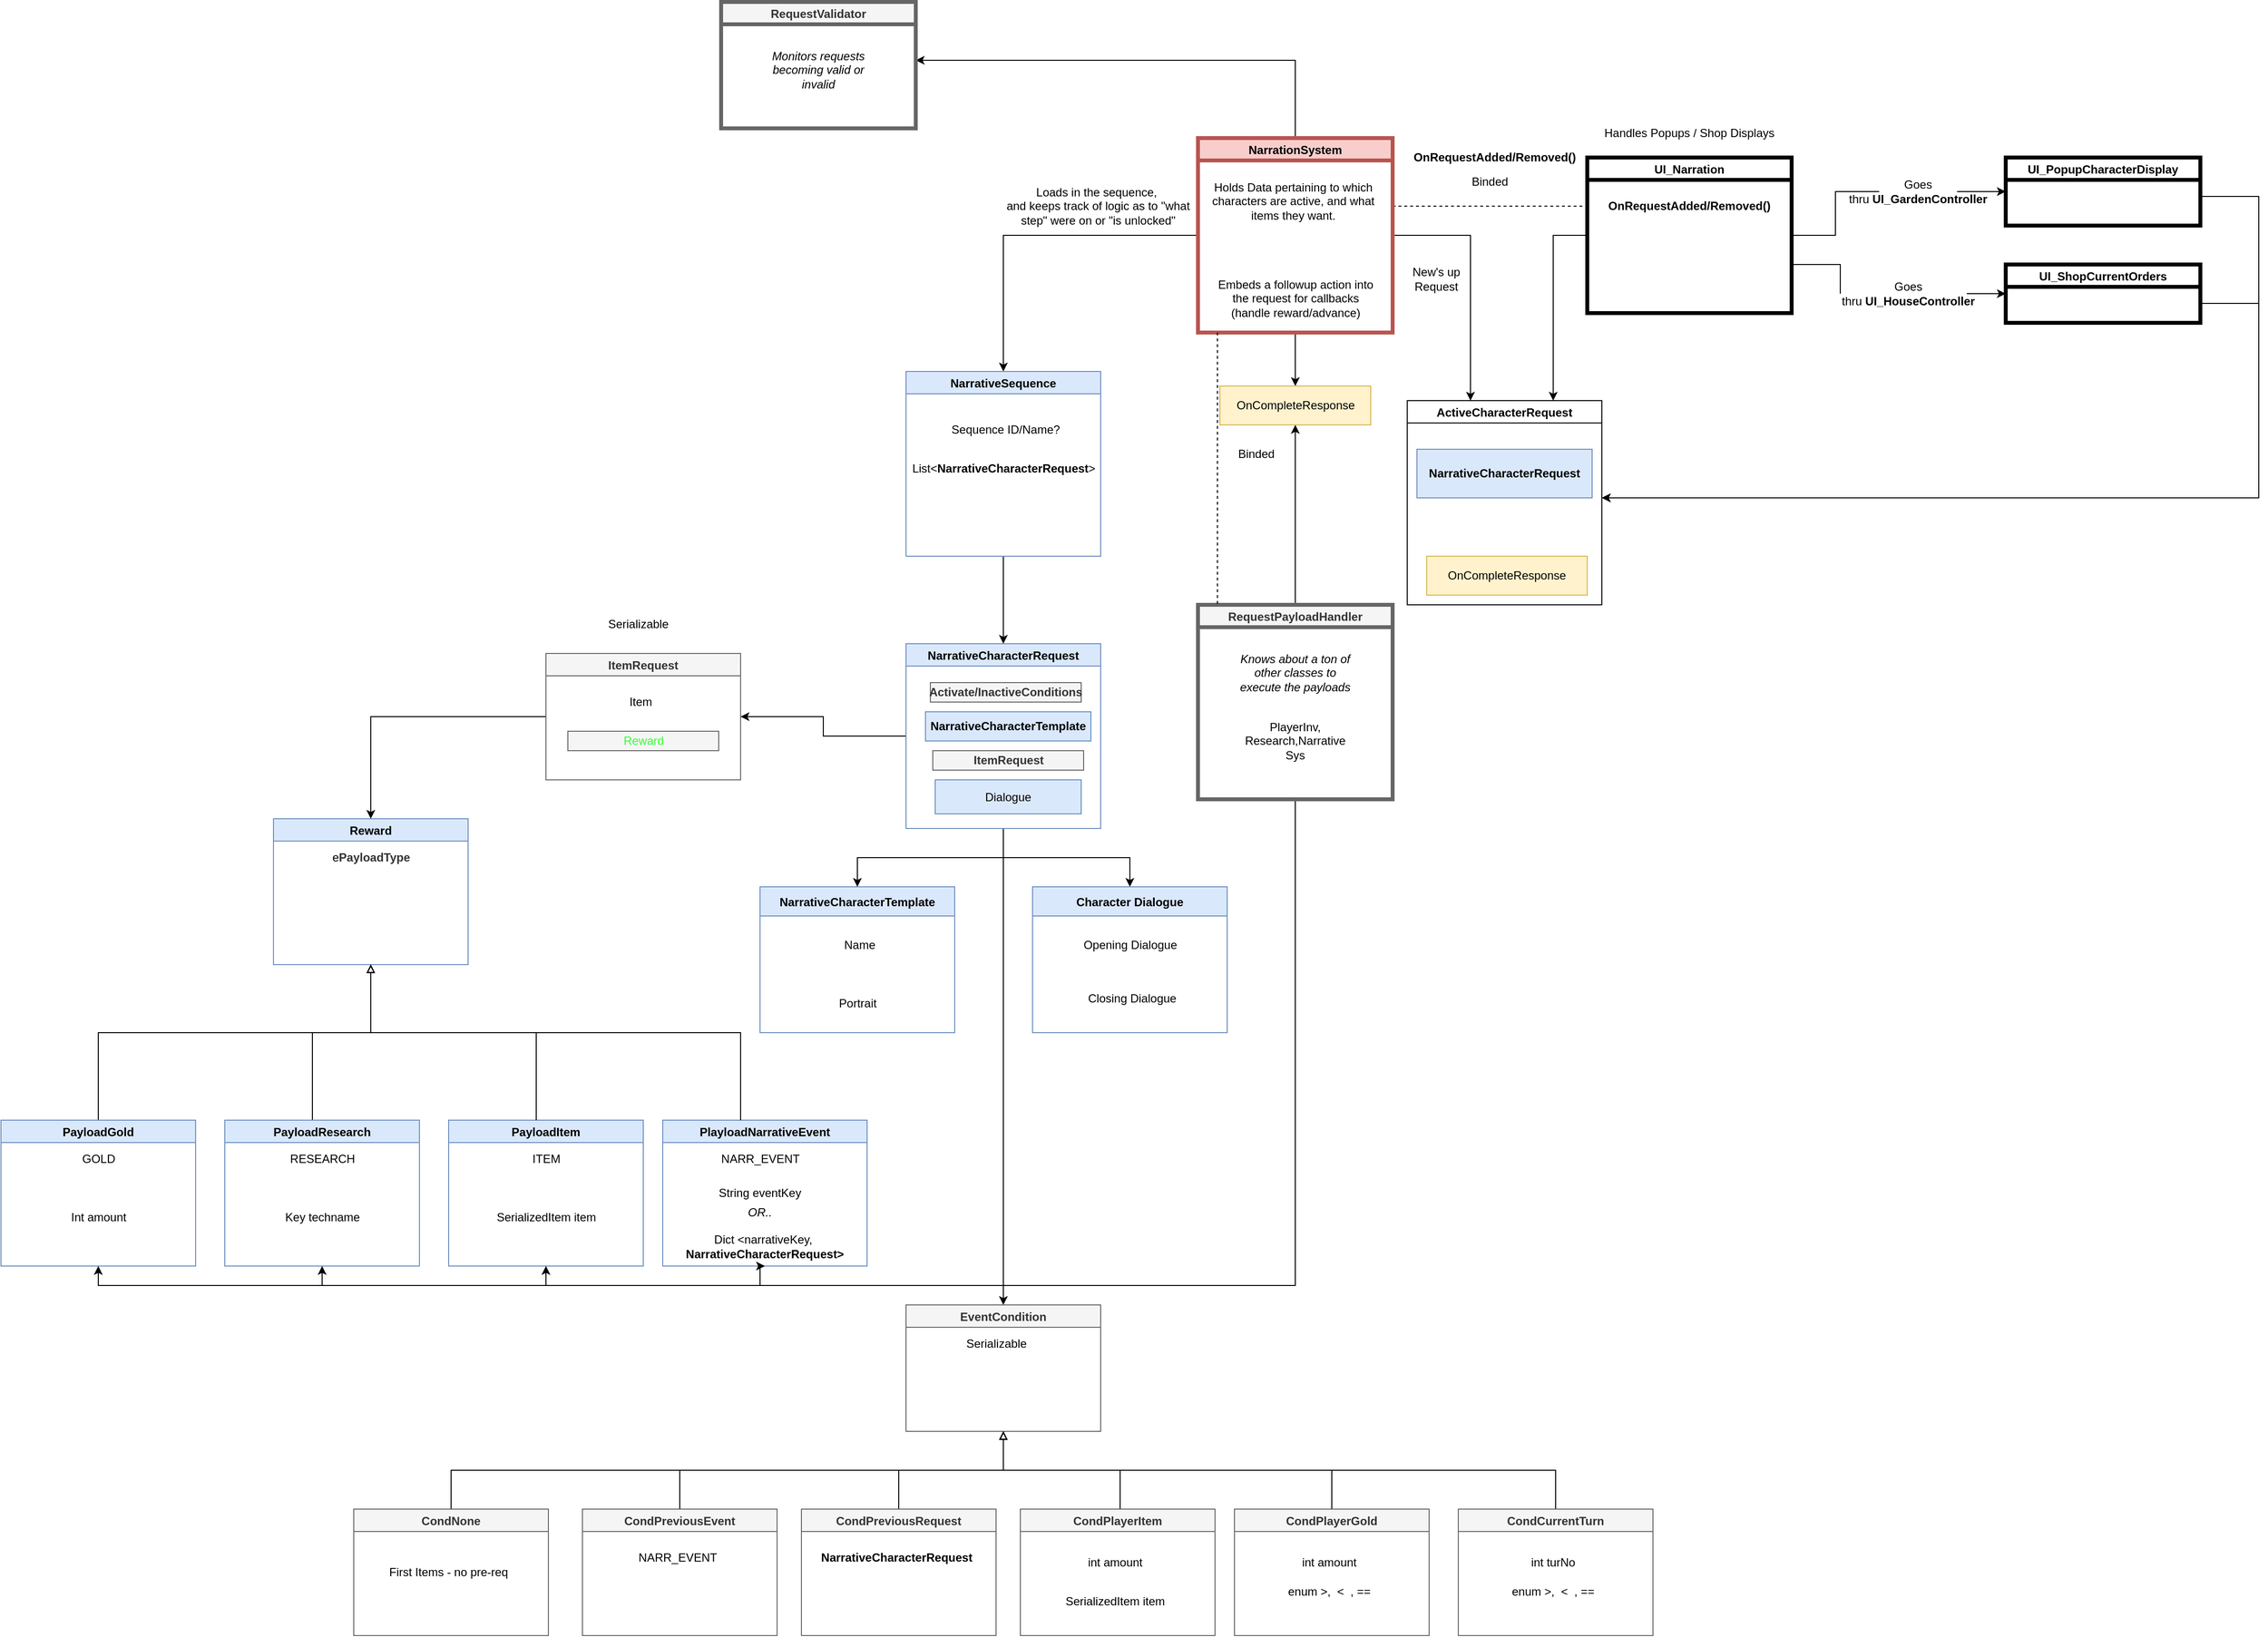 <mxfile version="14.6.13" type="device"><diagram id="V3VmgA9RnsC5-NHIvEvT" name="Page-1"><mxGraphModel dx="3256" dy="2179" grid="1" gridSize="10" guides="1" tooltips="1" connect="1" arrows="1" fold="1" page="1" pageScale="1" pageWidth="850" pageHeight="1100" math="0" shadow="0"><root><mxCell id="0"/><mxCell id="1" parent="0"/><mxCell id="f2TXKBLQN9sNx0RENhV4-12" style="edgeStyle=orthogonalEdgeStyle;rounded=0;orthogonalLoop=1;jettySize=auto;html=1;endArrow=none;endFill=0;dashed=1;" parent="1" source="f2TXKBLQN9sNx0RENhV4-1" target="f2TXKBLQN9sNx0RENhV4-3" edge="1"><mxGeometry relative="1" as="geometry"><Array as="points"><mxPoint x="300" y="200"/><mxPoint x="300" y="200"/></Array></mxGeometry></mxCell><mxCell id="f2TXKBLQN9sNx0RENhV4-17" style="edgeStyle=orthogonalEdgeStyle;rounded=0;orthogonalLoop=1;jettySize=auto;html=1;startArrow=none;startFill=0;endArrow=classic;endFill=1;" parent="1" source="f2TXKBLQN9sNx0RENhV4-1" target="f2TXKBLQN9sNx0RENhV4-15" edge="1"><mxGeometry relative="1" as="geometry"><Array as="points"><mxPoint x="280" y="230"/></Array></mxGeometry></mxCell><mxCell id="f2TXKBLQN9sNx0RENhV4-40" style="edgeStyle=orthogonalEdgeStyle;rounded=0;orthogonalLoop=1;jettySize=auto;html=1;entryX=0.5;entryY=0;entryDx=0;entryDy=0;startArrow=none;startFill=0;endArrow=classic;endFill=1;" parent="1" source="f2TXKBLQN9sNx0RENhV4-1" target="f2TXKBLQN9sNx0RENhV4-27" edge="1"><mxGeometry relative="1" as="geometry"/></mxCell><mxCell id="x27u8MplBknmtSFpZHOE-27" style="edgeStyle=orthogonalEdgeStyle;rounded=0;orthogonalLoop=1;jettySize=auto;html=1;endArrow=classic;endFill=1;" edge="1" parent="1" source="f2TXKBLQN9sNx0RENhV4-1" target="f2TXKBLQN9sNx0RENhV4-32"><mxGeometry relative="1" as="geometry"/></mxCell><mxCell id="x27u8MplBknmtSFpZHOE-72" style="edgeStyle=orthogonalEdgeStyle;rounded=0;orthogonalLoop=1;jettySize=auto;html=1;endArrow=classic;endFill=1;" edge="1" parent="1" source="f2TXKBLQN9sNx0RENhV4-1"><mxGeometry relative="1" as="geometry"><mxPoint x="-290" y="50" as="targetPoint"/><Array as="points"><mxPoint x="100" y="50"/></Array></mxGeometry></mxCell><mxCell id="f2TXKBLQN9sNx0RENhV4-1" value="NarrationSystem" style="swimlane;strokeWidth=4;fillColor=#f8cecc;strokeColor=#b85450;" parent="1" vertex="1"><mxGeometry y="130" width="200" height="200" as="geometry"/></mxCell><mxCell id="f2TXKBLQN9sNx0RENhV4-56" value="Embeds a followup action into the request for callbacks (handle reward/advance)" style="text;html=1;strokeColor=none;fillColor=none;align=center;verticalAlign=middle;whiteSpace=wrap;rounded=0;" parent="f2TXKBLQN9sNx0RENhV4-1" vertex="1"><mxGeometry x="12.5" y="150" width="175" height="30" as="geometry"/></mxCell><mxCell id="f2TXKBLQN9sNx0RENhV4-14" value="Holds Data pertaining to which characters are active, and what items they want." style="text;html=1;strokeColor=none;fillColor=none;align=center;verticalAlign=middle;whiteSpace=wrap;rounded=0;" parent="f2TXKBLQN9sNx0RENhV4-1" vertex="1"><mxGeometry x="12.5" y="20" width="170" height="90" as="geometry"/></mxCell><mxCell id="f2TXKBLQN9sNx0RENhV4-2" value="Handles Popups / Shop Displays" style="text;html=1;strokeColor=none;fillColor=none;align=center;verticalAlign=middle;whiteSpace=wrap;rounded=0;" parent="1" vertex="1"><mxGeometry x="415" y="110" width="180" height="30" as="geometry"/></mxCell><mxCell id="f2TXKBLQN9sNx0RENhV4-6" style="edgeStyle=orthogonalEdgeStyle;rounded=0;orthogonalLoop=1;jettySize=auto;html=1;startArrow=none;entryX=0;entryY=0.5;entryDx=0;entryDy=0;" parent="1" source="f2TXKBLQN9sNx0RENhV4-63" target="f2TXKBLQN9sNx0RENhV4-5" edge="1"><mxGeometry relative="1" as="geometry"/></mxCell><mxCell id="f2TXKBLQN9sNx0RENhV4-19" style="edgeStyle=orthogonalEdgeStyle;rounded=0;orthogonalLoop=1;jettySize=auto;html=1;entryX=0.75;entryY=0;entryDx=0;entryDy=0;startArrow=none;startFill=0;endArrow=classic;endFill=1;" parent="1" source="f2TXKBLQN9sNx0RENhV4-3" target="f2TXKBLQN9sNx0RENhV4-15" edge="1"><mxGeometry relative="1" as="geometry"><Array as="points"><mxPoint x="365" y="230"/></Array></mxGeometry></mxCell><mxCell id="f2TXKBLQN9sNx0RENhV4-3" value="UI_Narration" style="swimlane;strokeWidth=4;" parent="1" vertex="1"><mxGeometry x="400" y="150" width="210" height="160" as="geometry"/></mxCell><mxCell id="f2TXKBLQN9sNx0RENhV4-61" value="&lt;b&gt;OnRequestAdded/Removed()&lt;/b&gt;" style="text;html=1;strokeColor=none;fillColor=none;align=center;verticalAlign=middle;whiteSpace=wrap;rounded=0;" parent="f2TXKBLQN9sNx0RENhV4-3" vertex="1"><mxGeometry x="30" y="30" width="150" height="40" as="geometry"/></mxCell><mxCell id="f2TXKBLQN9sNx0RENhV4-21" style="edgeStyle=orthogonalEdgeStyle;rounded=0;orthogonalLoop=1;jettySize=auto;html=1;startArrow=none;startFill=0;endArrow=classic;endFill=1;" parent="1" source="f2TXKBLQN9sNx0RENhV4-5" target="f2TXKBLQN9sNx0RENhV4-15" edge="1"><mxGeometry relative="1" as="geometry"><mxPoint x="410" y="430" as="targetPoint"/><Array as="points"><mxPoint x="1090" y="190"/><mxPoint x="1090" y="500"/></Array></mxGeometry></mxCell><mxCell id="f2TXKBLQN9sNx0RENhV4-5" value="UI_PopupCharacterDisplay" style="swimlane;strokeWidth=4;" parent="1" vertex="1"><mxGeometry x="830" y="150" width="200" height="70" as="geometry"/></mxCell><mxCell id="f2TXKBLQN9sNx0RENhV4-20" style="edgeStyle=orthogonalEdgeStyle;rounded=0;orthogonalLoop=1;jettySize=auto;html=1;startArrow=none;startFill=0;endArrow=classic;endFill=1;" parent="1" source="f2TXKBLQN9sNx0RENhV4-8" target="f2TXKBLQN9sNx0RENhV4-15" edge="1"><mxGeometry relative="1" as="geometry"><Array as="points"><mxPoint x="1090" y="300"/><mxPoint x="1090" y="500"/></Array></mxGeometry></mxCell><mxCell id="f2TXKBLQN9sNx0RENhV4-8" value="UI_ShopCurrentOrders" style="swimlane;strokeWidth=4;" parent="1" vertex="1"><mxGeometry x="830" y="260" width="200" height="60" as="geometry"/></mxCell><mxCell id="f2TXKBLQN9sNx0RENhV4-13" value="Binded" style="text;html=1;strokeColor=none;fillColor=none;align=center;verticalAlign=middle;whiteSpace=wrap;rounded=0;" parent="1" vertex="1"><mxGeometry x="220" y="160" width="160" height="30" as="geometry"/></mxCell><mxCell id="f2TXKBLQN9sNx0RENhV4-15" value="ActiveCharacterRequest" style="swimlane;" parent="1" vertex="1"><mxGeometry x="215" y="400" width="200" height="210" as="geometry"/></mxCell><mxCell id="f2TXKBLQN9sNx0RENhV4-26" value="OnCompleteResponse" style="text;html=1;strokeColor=#d6b656;fillColor=#fff2cc;align=center;verticalAlign=middle;whiteSpace=wrap;rounded=0;" parent="f2TXKBLQN9sNx0RENhV4-15" vertex="1"><mxGeometry x="20" y="160" width="165" height="40" as="geometry"/></mxCell><mxCell id="f2TXKBLQN9sNx0RENhV4-58" value="&lt;span style=&quot;font-weight: 700&quot;&gt;NarrativeCharacterRequest&lt;/span&gt;" style="text;html=1;strokeColor=#6c8ebf;fillColor=#dae8fc;align=center;verticalAlign=middle;whiteSpace=wrap;rounded=0;" parent="f2TXKBLQN9sNx0RENhV4-15" vertex="1"><mxGeometry x="10" y="50" width="180" height="50" as="geometry"/></mxCell><mxCell id="f2TXKBLQN9sNx0RENhV4-45" style="edgeStyle=orthogonalEdgeStyle;rounded=0;orthogonalLoop=1;jettySize=auto;html=1;entryX=0.5;entryY=0;entryDx=0;entryDy=0;startArrow=none;startFill=0;endArrow=classic;endFill=1;" parent="1" source="f2TXKBLQN9sNx0RENhV4-27" target="f2TXKBLQN9sNx0RENhV4-41" edge="1"><mxGeometry relative="1" as="geometry"/></mxCell><mxCell id="f2TXKBLQN9sNx0RENhV4-27" value="NarrativeSequence" style="swimlane;fillColor=#dae8fc;strokeColor=#6c8ebf;" parent="1" vertex="1"><mxGeometry x="-300" y="370" width="200" height="190" as="geometry"/></mxCell><mxCell id="f2TXKBLQN9sNx0RENhV4-28" value="Sequence ID/Name?" style="text;html=1;strokeColor=none;fillColor=none;align=center;verticalAlign=middle;whiteSpace=wrap;rounded=0;" parent="f2TXKBLQN9sNx0RENhV4-27" vertex="1"><mxGeometry x="25" y="40" width="155" height="40" as="geometry"/></mxCell><mxCell id="f2TXKBLQN9sNx0RENhV4-30" value="List&amp;lt;&lt;span style=&quot;font-weight: 700&quot;&gt;NarrativeCharacterRequest&lt;/span&gt;&amp;gt;" style="text;html=1;strokeColor=none;fillColor=none;align=center;verticalAlign=middle;whiteSpace=wrap;rounded=0;" parent="f2TXKBLQN9sNx0RENhV4-27" vertex="1"><mxGeometry x="22.5" y="80" width="155" height="40" as="geometry"/></mxCell><mxCell id="f2TXKBLQN9sNx0RENhV4-33" value="NarrativeCharacterTemplate" style="swimlane;fillColor=#dae8fc;strokeColor=#6c8ebf;startSize=30;" parent="1" vertex="1"><mxGeometry x="-450" y="900" width="200" height="150" as="geometry"/></mxCell><mxCell id="f2TXKBLQN9sNx0RENhV4-34" value="Name" style="text;html=1;strokeColor=none;fillColor=none;align=center;verticalAlign=middle;whiteSpace=wrap;rounded=0;" parent="f2TXKBLQN9sNx0RENhV4-33" vertex="1"><mxGeometry x="25" y="40" width="155" height="40" as="geometry"/></mxCell><mxCell id="f2TXKBLQN9sNx0RENhV4-37" value="Portrait" style="text;html=1;strokeColor=none;fillColor=none;align=center;verticalAlign=middle;whiteSpace=wrap;rounded=0;" parent="f2TXKBLQN9sNx0RENhV4-33" vertex="1"><mxGeometry x="22.5" y="100" width="155" height="40" as="geometry"/></mxCell><mxCell id="f2TXKBLQN9sNx0RENhV4-74" style="edgeStyle=orthogonalEdgeStyle;rounded=0;orthogonalLoop=1;jettySize=auto;html=1;entryX=0.5;entryY=0;entryDx=0;entryDy=0;fontColor=#33FF33;startArrow=none;startFill=0;endArrow=classic;endFill=1;" parent="1" source="f2TXKBLQN9sNx0RENhV4-41" target="f2TXKBLQN9sNx0RENhV4-33" edge="1"><mxGeometry relative="1" as="geometry"/></mxCell><mxCell id="f2TXKBLQN9sNx0RENhV4-75" style="edgeStyle=orthogonalEdgeStyle;rounded=0;orthogonalLoop=1;jettySize=auto;html=1;fontColor=#33FF33;startArrow=none;startFill=0;endArrow=classic;endFill=1;" parent="1" source="f2TXKBLQN9sNx0RENhV4-41" target="f2TXKBLQN9sNx0RENhV4-48" edge="1"><mxGeometry relative="1" as="geometry"/></mxCell><mxCell id="f2TXKBLQN9sNx0RENhV4-80" style="edgeStyle=orthogonalEdgeStyle;rounded=0;orthogonalLoop=1;jettySize=auto;html=1;fontColor=#33FF33;startArrow=none;startFill=0;endArrow=classic;endFill=1;" parent="1" source="f2TXKBLQN9sNx0RENhV4-41" target="f2TXKBLQN9sNx0RENhV4-76" edge="1"><mxGeometry relative="1" as="geometry"/></mxCell><mxCell id="x27u8MplBknmtSFpZHOE-64" style="edgeStyle=orthogonalEdgeStyle;rounded=0;orthogonalLoop=1;jettySize=auto;html=1;entryX=0.5;entryY=0;entryDx=0;entryDy=0;endArrow=classic;endFill=1;" edge="1" parent="1" source="f2TXKBLQN9sNx0RENhV4-41" target="x27u8MplBknmtSFpZHOE-39"><mxGeometry relative="1" as="geometry"/></mxCell><mxCell id="f2TXKBLQN9sNx0RENhV4-41" value="NarrativeCharacterRequest" style="swimlane;fillColor=#dae8fc;strokeColor=#6c8ebf;" parent="1" vertex="1"><mxGeometry x="-300" y="650" width="200" height="190" as="geometry"/></mxCell><mxCell id="f2TXKBLQN9sNx0RENhV4-42" value="&lt;span style=&quot;font-weight: 700&quot;&gt;NarrativeCharacterTemplate&lt;/span&gt;" style="text;html=1;strokeColor=#6c8ebf;fillColor=#dae8fc;align=center;verticalAlign=middle;whiteSpace=wrap;rounded=0;" parent="f2TXKBLQN9sNx0RENhV4-41" vertex="1"><mxGeometry x="20" y="70" width="170" height="30" as="geometry"/></mxCell><mxCell id="f2TXKBLQN9sNx0RENhV4-44" value="&lt;span style=&quot;color: rgb(51 , 51 , 51) ; font-weight: 700&quot;&gt;ItemRequest&lt;/span&gt;" style="text;html=1;strokeColor=#666666;fillColor=#f5f5f5;align=center;verticalAlign=middle;whiteSpace=wrap;rounded=0;fontColor=#33FF33;" parent="f2TXKBLQN9sNx0RENhV4-41" vertex="1"><mxGeometry x="27.5" y="110" width="155" height="20" as="geometry"/></mxCell><mxCell id="f2TXKBLQN9sNx0RENhV4-47" value="Dialogue" style="text;html=1;strokeColor=#6c8ebf;fillColor=#dae8fc;align=center;verticalAlign=middle;whiteSpace=wrap;rounded=0;" parent="f2TXKBLQN9sNx0RENhV4-41" vertex="1"><mxGeometry x="30" y="140" width="150" height="35" as="geometry"/></mxCell><mxCell id="x27u8MplBknmtSFpZHOE-38" value="&lt;font color=&quot;#333333&quot;&gt;&lt;b&gt;Activate/InactiveConditions&lt;/b&gt;&lt;/font&gt;" style="text;html=1;strokeColor=#666666;fillColor=#f5f5f5;align=center;verticalAlign=middle;whiteSpace=wrap;rounded=0;fontColor=#33FF33;" vertex="1" parent="f2TXKBLQN9sNx0RENhV4-41"><mxGeometry x="25" y="40" width="155" height="20" as="geometry"/></mxCell><mxCell id="f2TXKBLQN9sNx0RENhV4-48" value="Character Dialogue" style="swimlane;fillColor=#dae8fc;strokeColor=#6c8ebf;startSize=30;" parent="1" vertex="1"><mxGeometry x="-170" y="900" width="200" height="150" as="geometry"/></mxCell><mxCell id="f2TXKBLQN9sNx0RENhV4-50" value="Opening Dialogue" style="text;html=1;strokeColor=none;fillColor=none;align=center;verticalAlign=middle;whiteSpace=wrap;rounded=0;" parent="f2TXKBLQN9sNx0RENhV4-48" vertex="1"><mxGeometry x="22.5" y="40" width="155" height="40" as="geometry"/></mxCell><mxCell id="f2TXKBLQN9sNx0RENhV4-53" value="Closing Dialogue" style="text;html=1;strokeColor=none;fillColor=none;align=center;verticalAlign=middle;whiteSpace=wrap;rounded=0;" parent="f2TXKBLQN9sNx0RENhV4-48" vertex="1"><mxGeometry x="25" y="95" width="155" height="40" as="geometry"/></mxCell><mxCell id="f2TXKBLQN9sNx0RENhV4-55" value="Loads in the sequence,&amp;nbsp;&lt;br&gt;and keeps track of logic as to &quot;what step&quot; were on or &quot;is unlocked&quot;" style="text;html=1;strokeColor=none;fillColor=none;align=center;verticalAlign=middle;whiteSpace=wrap;rounded=0;" parent="1" vertex="1"><mxGeometry x="-205" y="170" width="205" height="60" as="geometry"/></mxCell><mxCell id="f2TXKBLQN9sNx0RENhV4-32" value="OnCompleteResponse" style="text;html=1;strokeColor=#d6b656;fillColor=#fff2cc;align=center;verticalAlign=middle;whiteSpace=wrap;rounded=0;" parent="1" vertex="1"><mxGeometry x="22.5" y="385" width="155" height="40" as="geometry"/></mxCell><mxCell id="f2TXKBLQN9sNx0RENhV4-60" value="&lt;b&gt;OnRequestAdded/Removed()&lt;/b&gt;" style="text;html=1;strokeColor=none;fillColor=none;align=center;verticalAlign=middle;whiteSpace=wrap;rounded=0;" parent="1" vertex="1"><mxGeometry x="230" y="130" width="150" height="40" as="geometry"/></mxCell><mxCell id="f2TXKBLQN9sNx0RENhV4-63" value="Goes thru&amp;nbsp;&lt;span style=&quot;font-weight: 700&quot;&gt;UI_GardenController&lt;/span&gt;" style="text;html=1;strokeColor=none;fillColor=none;align=center;verticalAlign=middle;whiteSpace=wrap;rounded=0;" parent="1" vertex="1"><mxGeometry x="700" y="170" width="80" height="30" as="geometry"/></mxCell><mxCell id="f2TXKBLQN9sNx0RENhV4-64" value="" style="edgeStyle=orthogonalEdgeStyle;rounded=0;orthogonalLoop=1;jettySize=auto;html=1;endArrow=none;" parent="1" source="f2TXKBLQN9sNx0RENhV4-3" target="f2TXKBLQN9sNx0RENhV4-63" edge="1"><mxGeometry relative="1" as="geometry"><mxPoint x="610" y="230" as="sourcePoint"/><mxPoint x="820" y="230" as="targetPoint"/></mxGeometry></mxCell><mxCell id="f2TXKBLQN9sNx0RENhV4-68" value="" style="edgeStyle=orthogonalEdgeStyle;rounded=0;orthogonalLoop=1;jettySize=auto;html=1;startArrow=none;startFill=0;endArrow=classic;endFill=1;exitX=1;exitY=0.5;exitDx=0;exitDy=0;entryX=0;entryY=0.5;entryDx=0;entryDy=0;" parent="1" source="f2TXKBLQN9sNx0RENhV4-67" target="f2TXKBLQN9sNx0RENhV4-8" edge="1"><mxGeometry relative="1" as="geometry"><mxPoint x="710" y="525" as="sourcePoint"/><mxPoint x="820" y="540" as="targetPoint"/><Array as="points"><mxPoint x="790" y="290"/><mxPoint x="790" y="290"/></Array></mxGeometry></mxCell><mxCell id="f2TXKBLQN9sNx0RENhV4-67" value="Goes thru&amp;nbsp;&lt;span style=&quot;font-weight: 700&quot;&gt;UI_HouseController&lt;/span&gt;" style="text;html=1;strokeColor=none;fillColor=none;align=center;verticalAlign=middle;whiteSpace=wrap;rounded=0;" parent="1" vertex="1"><mxGeometry x="660" y="275" width="140" height="30" as="geometry"/></mxCell><mxCell id="f2TXKBLQN9sNx0RENhV4-69" value="" style="edgeStyle=orthogonalEdgeStyle;rounded=0;orthogonalLoop=1;jettySize=auto;html=1;startArrow=none;startFill=0;endArrow=none;endFill=1;entryX=0;entryY=0.5;entryDx=0;entryDy=0;" parent="1" source="f2TXKBLQN9sNx0RENhV4-3" target="f2TXKBLQN9sNx0RENhV4-67" edge="1"><mxGeometry relative="1" as="geometry"><mxPoint x="505" y="310" as="sourcePoint"/><mxPoint x="860" y="535" as="targetPoint"/><Array as="points"><mxPoint x="630" y="260"/><mxPoint x="630" y="260"/></Array></mxGeometry></mxCell><mxCell id="f2TXKBLQN9sNx0RENhV4-87" style="edgeStyle=orthogonalEdgeStyle;rounded=0;orthogonalLoop=1;jettySize=auto;html=1;fontColor=default;startArrow=none;startFill=0;endArrow=classic;endFill=1;" parent="1" source="f2TXKBLQN9sNx0RENhV4-76" target="f2TXKBLQN9sNx0RENhV4-81" edge="1"><mxGeometry relative="1" as="geometry"/></mxCell><mxCell id="f2TXKBLQN9sNx0RENhV4-76" value="ItemRequest" style="swimlane;strokeColor=#666666;strokeWidth=1;fillColor=#f5f5f5;fontColor=#333333;" parent="1" vertex="1"><mxGeometry x="-670" y="660" width="200" height="130" as="geometry"/></mxCell><mxCell id="f2TXKBLQN9sNx0RENhV4-78" value="Item" style="text;html=1;strokeColor=none;fillColor=none;align=center;verticalAlign=middle;whiteSpace=wrap;rounded=0;fontColor=default;" parent="f2TXKBLQN9sNx0RENhV4-76" vertex="1"><mxGeometry x="20" y="40" width="155" height="20" as="geometry"/></mxCell><mxCell id="f2TXKBLQN9sNx0RENhV4-79" value="Reward" style="text;html=1;strokeColor=#666666;fillColor=#f5f5f5;align=center;verticalAlign=middle;whiteSpace=wrap;rounded=0;fontColor=#33FF33;" parent="f2TXKBLQN9sNx0RENhV4-76" vertex="1"><mxGeometry x="22.5" y="80" width="155" height="20" as="geometry"/></mxCell><mxCell id="f2TXKBLQN9sNx0RENhV4-81" value="Reward" style="swimlane;strokeColor=#6c8ebf;strokeWidth=1;fillColor=#dae8fc;" parent="1" vertex="1"><mxGeometry x="-950" y="830" width="200" height="150" as="geometry"/></mxCell><mxCell id="f2TXKBLQN9sNx0RENhV4-82" value="e&lt;span style=&quot;color: rgb(51 , 51 , 51) ; font-weight: 700&quot;&gt;PayloadType&lt;/span&gt;" style="text;html=1;strokeColor=none;fillColor=none;align=center;verticalAlign=middle;whiteSpace=wrap;rounded=0;fontColor=default;" parent="f2TXKBLQN9sNx0RENhV4-81" vertex="1"><mxGeometry x="22.5" y="30" width="155" height="20" as="geometry"/></mxCell><mxCell id="f2TXKBLQN9sNx0RENhV4-89" value="New's up Request" style="text;html=1;strokeColor=none;fillColor=none;align=center;verticalAlign=middle;whiteSpace=wrap;rounded=0;fontColor=default;" parent="1" vertex="1"><mxGeometry x="215" y="260" width="60" height="30" as="geometry"/></mxCell><mxCell id="f2TXKBLQN9sNx0RENhV4-90" value="Serializable" style="text;html=1;strokeColor=none;fillColor=none;align=center;verticalAlign=middle;whiteSpace=wrap;rounded=0;fontColor=default;" parent="1" vertex="1"><mxGeometry x="-660" y="610" width="170" height="40" as="geometry"/></mxCell><mxCell id="x27u8MplBknmtSFpZHOE-10" style="edgeStyle=orthogonalEdgeStyle;rounded=0;orthogonalLoop=1;jettySize=auto;html=1;endArrow=block;endFill=0;" edge="1" parent="1" source="x27u8MplBknmtSFpZHOE-3"><mxGeometry relative="1" as="geometry"><mxPoint x="-850" y="980" as="targetPoint"/><Array as="points"><mxPoint x="-1130" y="1050"/><mxPoint x="-850" y="1050"/></Array></mxGeometry></mxCell><mxCell id="x27u8MplBknmtSFpZHOE-3" value="PayloadGold" style="swimlane;strokeColor=#6c8ebf;strokeWidth=1;fillColor=#dae8fc;" vertex="1" parent="1"><mxGeometry x="-1230" y="1140" width="200" height="150" as="geometry"/></mxCell><mxCell id="x27u8MplBknmtSFpZHOE-4" value="GOLD" style="text;html=1;strokeColor=none;fillColor=none;align=center;verticalAlign=middle;whiteSpace=wrap;rounded=0;fontColor=default;" vertex="1" parent="x27u8MplBknmtSFpZHOE-3"><mxGeometry x="22.5" y="30" width="155" height="20" as="geometry"/></mxCell><mxCell id="x27u8MplBknmtSFpZHOE-13" value="Int amount" style="text;html=1;strokeColor=none;fillColor=none;align=center;verticalAlign=middle;whiteSpace=wrap;rounded=0;fontColor=default;" vertex="1" parent="x27u8MplBknmtSFpZHOE-3"><mxGeometry x="22.5" y="90" width="155" height="20" as="geometry"/></mxCell><mxCell id="x27u8MplBknmtSFpZHOE-15" style="edgeStyle=orthogonalEdgeStyle;rounded=0;orthogonalLoop=1;jettySize=auto;html=1;endArrow=block;endFill=0;" edge="1" parent="1" source="x27u8MplBknmtSFpZHOE-11"><mxGeometry relative="1" as="geometry"><mxPoint x="-850" y="980" as="targetPoint"/><Array as="points"><mxPoint x="-910" y="1050"/><mxPoint x="-850" y="1050"/></Array></mxGeometry></mxCell><mxCell id="x27u8MplBknmtSFpZHOE-11" value="PayloadResearch" style="swimlane;strokeColor=#6c8ebf;strokeWidth=1;fillColor=#dae8fc;" vertex="1" parent="1"><mxGeometry x="-1000" y="1140" width="200" height="150" as="geometry"/></mxCell><mxCell id="x27u8MplBknmtSFpZHOE-12" value="RESEARCH" style="text;html=1;strokeColor=none;fillColor=none;align=center;verticalAlign=middle;whiteSpace=wrap;rounded=0;fontColor=default;" vertex="1" parent="x27u8MplBknmtSFpZHOE-11"><mxGeometry x="22.5" y="30" width="155" height="20" as="geometry"/></mxCell><mxCell id="x27u8MplBknmtSFpZHOE-14" value="Key techname" style="text;html=1;strokeColor=none;fillColor=none;align=center;verticalAlign=middle;whiteSpace=wrap;rounded=0;fontColor=default;" vertex="1" parent="x27u8MplBknmtSFpZHOE-11"><mxGeometry x="22.5" y="90" width="155" height="20" as="geometry"/></mxCell><mxCell id="x27u8MplBknmtSFpZHOE-16" value="PayloadItem" style="swimlane;strokeColor=#6c8ebf;strokeWidth=1;fillColor=#dae8fc;" vertex="1" parent="1"><mxGeometry x="-770" y="1140" width="200" height="150" as="geometry"/></mxCell><mxCell id="x27u8MplBknmtSFpZHOE-17" value="ITEM" style="text;html=1;strokeColor=none;fillColor=none;align=center;verticalAlign=middle;whiteSpace=wrap;rounded=0;fontColor=default;" vertex="1" parent="x27u8MplBknmtSFpZHOE-16"><mxGeometry x="22.5" y="30" width="155" height="20" as="geometry"/></mxCell><mxCell id="x27u8MplBknmtSFpZHOE-18" value="SerializedItem item" style="text;html=1;strokeColor=none;fillColor=none;align=center;verticalAlign=middle;whiteSpace=wrap;rounded=0;fontColor=default;" vertex="1" parent="x27u8MplBknmtSFpZHOE-16"><mxGeometry x="22.5" y="90" width="155" height="20" as="geometry"/></mxCell><mxCell id="x27u8MplBknmtSFpZHOE-20" value="PlayloadNarrativeEvent" style="swimlane;strokeColor=#6c8ebf;strokeWidth=1;fillColor=#dae8fc;" vertex="1" parent="1"><mxGeometry x="-550" y="1140" width="210" height="150" as="geometry"/></mxCell><mxCell id="x27u8MplBknmtSFpZHOE-21" value="NARR_EVENT" style="text;html=1;strokeColor=none;fillColor=none;align=center;verticalAlign=middle;whiteSpace=wrap;rounded=0;fontColor=default;" vertex="1" parent="x27u8MplBknmtSFpZHOE-20"><mxGeometry x="22.5" y="30" width="155" height="20" as="geometry"/></mxCell><mxCell id="x27u8MplBknmtSFpZHOE-22" value="Dict &amp;lt;narrativeKey,&amp;nbsp;&lt;br&gt;&lt;span style=&quot;font-weight: 700&quot;&gt;NarrativeCharacterRequest&amp;gt;&lt;/span&gt;" style="text;html=1;strokeColor=none;fillColor=none;align=center;verticalAlign=middle;whiteSpace=wrap;rounded=0;fontColor=default;" vertex="1" parent="x27u8MplBknmtSFpZHOE-20"><mxGeometry x="20" y="110" width="170" height="40" as="geometry"/></mxCell><mxCell id="x27u8MplBknmtSFpZHOE-65" value="String eventKey" style="text;html=1;strokeColor=none;fillColor=none;align=center;verticalAlign=middle;whiteSpace=wrap;rounded=0;" vertex="1" parent="x27u8MplBknmtSFpZHOE-20"><mxGeometry x="40" y="65" width="120" height="20" as="geometry"/></mxCell><mxCell id="x27u8MplBknmtSFpZHOE-66" value="&lt;i&gt;OR..&lt;/i&gt;" style="text;html=1;strokeColor=none;fillColor=none;align=center;verticalAlign=middle;whiteSpace=wrap;rounded=0;" vertex="1" parent="x27u8MplBknmtSFpZHOE-20"><mxGeometry x="40" y="85" width="120" height="20" as="geometry"/></mxCell><mxCell id="x27u8MplBknmtSFpZHOE-24" style="edgeStyle=orthogonalEdgeStyle;rounded=0;orthogonalLoop=1;jettySize=auto;html=1;endArrow=block;endFill=0;" edge="1" parent="1"><mxGeometry relative="1" as="geometry"><mxPoint x="-470" y="1140" as="sourcePoint"/><mxPoint x="-850" y="980" as="targetPoint"/><Array as="points"><mxPoint x="-470" y="1050"/><mxPoint x="-850" y="1050"/></Array></mxGeometry></mxCell><mxCell id="x27u8MplBknmtSFpZHOE-25" style="edgeStyle=orthogonalEdgeStyle;rounded=0;orthogonalLoop=1;jettySize=auto;html=1;endArrow=block;endFill=0;" edge="1" parent="1"><mxGeometry relative="1" as="geometry"><mxPoint x="-680" y="1140" as="sourcePoint"/><mxPoint x="-850" y="980" as="targetPoint"/><Array as="points"><mxPoint x="-680" y="1050"/><mxPoint x="-850" y="1050"/></Array></mxGeometry></mxCell><mxCell id="x27u8MplBknmtSFpZHOE-29" style="edgeStyle=orthogonalEdgeStyle;rounded=0;orthogonalLoop=1;jettySize=auto;html=1;entryX=0.5;entryY=1;entryDx=0;entryDy=0;endArrow=classic;endFill=1;" edge="1" parent="1" source="x27u8MplBknmtSFpZHOE-26" target="x27u8MplBknmtSFpZHOE-22"><mxGeometry relative="1" as="geometry"><Array as="points"><mxPoint x="100" y="1310"/><mxPoint x="-450" y="1310"/></Array></mxGeometry></mxCell><mxCell id="x27u8MplBknmtSFpZHOE-30" style="edgeStyle=orthogonalEdgeStyle;rounded=0;orthogonalLoop=1;jettySize=auto;html=1;entryX=0.5;entryY=1;entryDx=0;entryDy=0;endArrow=classic;endFill=1;" edge="1" parent="1" source="x27u8MplBknmtSFpZHOE-26" target="x27u8MplBknmtSFpZHOE-16"><mxGeometry relative="1" as="geometry"><Array as="points"><mxPoint x="100" y="1310"/><mxPoint x="-670" y="1310"/></Array></mxGeometry></mxCell><mxCell id="x27u8MplBknmtSFpZHOE-31" style="edgeStyle=orthogonalEdgeStyle;rounded=0;orthogonalLoop=1;jettySize=auto;html=1;entryX=0.5;entryY=1;entryDx=0;entryDy=0;endArrow=classic;endFill=1;" edge="1" parent="1" source="x27u8MplBknmtSFpZHOE-26" target="x27u8MplBknmtSFpZHOE-11"><mxGeometry relative="1" as="geometry"><Array as="points"><mxPoint x="100" y="1310"/><mxPoint x="-900" y="1310"/></Array></mxGeometry></mxCell><mxCell id="x27u8MplBknmtSFpZHOE-32" style="edgeStyle=orthogonalEdgeStyle;rounded=0;orthogonalLoop=1;jettySize=auto;html=1;entryX=0.5;entryY=1;entryDx=0;entryDy=0;endArrow=classic;endFill=1;" edge="1" parent="1" source="x27u8MplBknmtSFpZHOE-26" target="x27u8MplBknmtSFpZHOE-3"><mxGeometry relative="1" as="geometry"><Array as="points"><mxPoint x="100" y="1310"/><mxPoint x="-1130" y="1310"/></Array></mxGeometry></mxCell><mxCell id="x27u8MplBknmtSFpZHOE-33" style="edgeStyle=orthogonalEdgeStyle;rounded=0;orthogonalLoop=1;jettySize=auto;html=1;endArrow=classic;endFill=1;" edge="1" parent="1" source="x27u8MplBknmtSFpZHOE-26" target="f2TXKBLQN9sNx0RENhV4-32"><mxGeometry relative="1" as="geometry"/></mxCell><mxCell id="x27u8MplBknmtSFpZHOE-26" value="RequestPayloadHandler" style="swimlane;strokeWidth=4;fillColor=#f5f5f5;strokeColor=#666666;fontColor=#333333;" vertex="1" parent="1"><mxGeometry y="610" width="200" height="200" as="geometry"/></mxCell><mxCell id="x27u8MplBknmtSFpZHOE-36" value="&lt;i&gt;Knows about a ton of other classes to execute the payloads&lt;/i&gt;" style="text;html=1;strokeColor=none;fillColor=none;align=center;verticalAlign=middle;whiteSpace=wrap;rounded=0;fontColor=default;" vertex="1" parent="x27u8MplBknmtSFpZHOE-26"><mxGeometry x="40" y="40" width="120" height="60" as="geometry"/></mxCell><mxCell id="x27u8MplBknmtSFpZHOE-37" value="PlayerInv, Research,Narrative Sys" style="text;html=1;strokeColor=none;fillColor=none;align=center;verticalAlign=middle;whiteSpace=wrap;rounded=0;fontColor=default;" vertex="1" parent="x27u8MplBknmtSFpZHOE-26"><mxGeometry x="40" y="110" width="120" height="60" as="geometry"/></mxCell><mxCell id="x27u8MplBknmtSFpZHOE-34" style="edgeStyle=orthogonalEdgeStyle;rounded=0;orthogonalLoop=1;jettySize=auto;html=1;endArrow=none;endFill=0;dashed=1;" edge="1" parent="1"><mxGeometry relative="1" as="geometry"><Array as="points"><mxPoint x="20" y="610"/></Array><mxPoint x="20" y="330" as="sourcePoint"/><mxPoint x="20" y="610" as="targetPoint"/></mxGeometry></mxCell><mxCell id="x27u8MplBknmtSFpZHOE-35" value="Binded" style="text;html=1;strokeColor=none;fillColor=none;align=center;verticalAlign=middle;whiteSpace=wrap;rounded=0;" vertex="1" parent="1"><mxGeometry x="-20" y="440" width="160" height="30" as="geometry"/></mxCell><mxCell id="x27u8MplBknmtSFpZHOE-39" value="EventCondition" style="swimlane;strokeColor=#666666;strokeWidth=1;fillColor=#f5f5f5;fontColor=#333333;" vertex="1" parent="1"><mxGeometry x="-300" y="1330" width="200" height="130" as="geometry"/></mxCell><mxCell id="x27u8MplBknmtSFpZHOE-67" value="Serializable" style="text;html=1;strokeColor=none;fillColor=none;align=center;verticalAlign=middle;whiteSpace=wrap;rounded=0;fontColor=default;" vertex="1" parent="x27u8MplBknmtSFpZHOE-39"><mxGeometry x="7.5" y="20" width="170" height="40" as="geometry"/></mxCell><mxCell id="x27u8MplBknmtSFpZHOE-58" style="edgeStyle=orthogonalEdgeStyle;rounded=0;orthogonalLoop=1;jettySize=auto;html=1;entryX=0.5;entryY=1;entryDx=0;entryDy=0;endArrow=block;endFill=0;" edge="1" parent="1" source="x27u8MplBknmtSFpZHOE-42" target="x27u8MplBknmtSFpZHOE-39"><mxGeometry relative="1" as="geometry"><Array as="points"><mxPoint x="-767" y="1500"/><mxPoint x="-200" y="1500"/></Array></mxGeometry></mxCell><mxCell id="x27u8MplBknmtSFpZHOE-42" value="CondNone" style="swimlane;strokeColor=#666666;strokeWidth=1;fillColor=#f5f5f5;fontColor=#333333;" vertex="1" parent="1"><mxGeometry x="-867.5" y="1540" width="200" height="130" as="geometry"/></mxCell><mxCell id="x27u8MplBknmtSFpZHOE-44" value="First Items - no pre-req" style="text;html=1;strokeColor=none;fillColor=none;align=center;verticalAlign=middle;whiteSpace=wrap;rounded=0;" vertex="1" parent="x27u8MplBknmtSFpZHOE-42"><mxGeometry x="22.5" y="40" width="150" height="50" as="geometry"/></mxCell><mxCell id="x27u8MplBknmtSFpZHOE-59" style="edgeStyle=orthogonalEdgeStyle;rounded=0;orthogonalLoop=1;jettySize=auto;html=1;entryX=0.5;entryY=1;entryDx=0;entryDy=0;endArrow=block;endFill=0;" edge="1" parent="1" source="x27u8MplBknmtSFpZHOE-43" target="x27u8MplBknmtSFpZHOE-39"><mxGeometry relative="1" as="geometry"><Array as="points"><mxPoint x="-532" y="1500"/><mxPoint x="-200" y="1500"/></Array></mxGeometry></mxCell><mxCell id="x27u8MplBknmtSFpZHOE-43" value="CondPreviousEvent" style="swimlane;strokeColor=#666666;strokeWidth=1;fillColor=#f5f5f5;fontColor=#333333;" vertex="1" parent="1"><mxGeometry x="-632.5" y="1540" width="200" height="130" as="geometry"/></mxCell><mxCell id="x27u8MplBknmtSFpZHOE-46" value="NARR_EVENT" style="text;html=1;strokeColor=none;fillColor=none;align=center;verticalAlign=middle;whiteSpace=wrap;rounded=0;fontColor=default;" vertex="1" parent="x27u8MplBknmtSFpZHOE-43"><mxGeometry x="20" y="40" width="155" height="20" as="geometry"/></mxCell><mxCell id="x27u8MplBknmtSFpZHOE-60" style="edgeStyle=orthogonalEdgeStyle;rounded=0;orthogonalLoop=1;jettySize=auto;html=1;entryX=0.5;entryY=1;entryDx=0;entryDy=0;endArrow=block;endFill=0;" edge="1" parent="1" source="x27u8MplBknmtSFpZHOE-47" target="x27u8MplBknmtSFpZHOE-39"><mxGeometry relative="1" as="geometry"/></mxCell><mxCell id="x27u8MplBknmtSFpZHOE-47" value="CondPreviousRequest" style="swimlane;strokeColor=#666666;strokeWidth=1;fillColor=#f5f5f5;fontColor=#333333;" vertex="1" parent="1"><mxGeometry x="-407.5" y="1540" width="200" height="130" as="geometry"/></mxCell><mxCell id="x27u8MplBknmtSFpZHOE-48" value="&lt;span style=&quot;font-weight: 700&quot;&gt;NarrativeCharacterRequest&lt;/span&gt;" style="text;html=1;strokeColor=none;fillColor=none;align=center;verticalAlign=middle;whiteSpace=wrap;rounded=0;fontColor=default;" vertex="1" parent="x27u8MplBknmtSFpZHOE-47"><mxGeometry x="20" y="40" width="155" height="20" as="geometry"/></mxCell><mxCell id="x27u8MplBknmtSFpZHOE-61" style="edgeStyle=orthogonalEdgeStyle;rounded=0;orthogonalLoop=1;jettySize=auto;html=1;endArrow=block;endFill=0;" edge="1" parent="1" source="x27u8MplBknmtSFpZHOE-49"><mxGeometry relative="1" as="geometry"><mxPoint x="-200" y="1460" as="targetPoint"/><Array as="points"><mxPoint x="-80" y="1500"/><mxPoint x="-200" y="1500"/></Array></mxGeometry></mxCell><mxCell id="x27u8MplBknmtSFpZHOE-49" value="CondPlayerItem" style="swimlane;strokeColor=#666666;strokeWidth=1;fillColor=#f5f5f5;fontColor=#333333;" vertex="1" parent="1"><mxGeometry x="-182.5" y="1540" width="200" height="130" as="geometry"/></mxCell><mxCell id="x27u8MplBknmtSFpZHOE-50" value="int amount" style="text;html=1;strokeColor=none;fillColor=none;align=center;verticalAlign=middle;whiteSpace=wrap;rounded=0;" vertex="1" parent="x27u8MplBknmtSFpZHOE-49"><mxGeometry x="22.5" y="40" width="150" height="30" as="geometry"/></mxCell><mxCell id="x27u8MplBknmtSFpZHOE-51" value="SerializedItem item" style="text;html=1;strokeColor=none;fillColor=none;align=center;verticalAlign=middle;whiteSpace=wrap;rounded=0;" vertex="1" parent="x27u8MplBknmtSFpZHOE-49"><mxGeometry x="22.5" y="80" width="150" height="30" as="geometry"/></mxCell><mxCell id="x27u8MplBknmtSFpZHOE-62" style="edgeStyle=orthogonalEdgeStyle;rounded=0;orthogonalLoop=1;jettySize=auto;html=1;endArrow=block;endFill=0;" edge="1" parent="1" source="x27u8MplBknmtSFpZHOE-52"><mxGeometry relative="1" as="geometry"><mxPoint x="-200" y="1460" as="targetPoint"/><Array as="points"><mxPoint x="138" y="1500"/><mxPoint x="-200" y="1500"/></Array></mxGeometry></mxCell><mxCell id="x27u8MplBknmtSFpZHOE-52" value="CondPlayerGold" style="swimlane;strokeColor=#666666;strokeWidth=1;fillColor=#f5f5f5;fontColor=#333333;" vertex="1" parent="1"><mxGeometry x="37.5" y="1540" width="200" height="130" as="geometry"/></mxCell><mxCell id="x27u8MplBknmtSFpZHOE-53" value="int amount" style="text;html=1;strokeColor=none;fillColor=none;align=center;verticalAlign=middle;whiteSpace=wrap;rounded=0;" vertex="1" parent="x27u8MplBknmtSFpZHOE-52"><mxGeometry x="22.5" y="40" width="150" height="30" as="geometry"/></mxCell><mxCell id="x27u8MplBknmtSFpZHOE-68" value="enum &amp;gt;,&amp;nbsp; &amp;lt;&amp;nbsp; , ==" style="text;html=1;strokeColor=none;fillColor=none;align=center;verticalAlign=middle;whiteSpace=wrap;rounded=0;" vertex="1" parent="x27u8MplBknmtSFpZHOE-52"><mxGeometry x="22.5" y="70" width="150" height="30" as="geometry"/></mxCell><mxCell id="x27u8MplBknmtSFpZHOE-63" style="edgeStyle=orthogonalEdgeStyle;rounded=0;orthogonalLoop=1;jettySize=auto;html=1;entryX=0.5;entryY=1;entryDx=0;entryDy=0;endArrow=block;endFill=0;" edge="1" parent="1" source="x27u8MplBknmtSFpZHOE-55" target="x27u8MplBknmtSFpZHOE-39"><mxGeometry relative="1" as="geometry"><Array as="points"><mxPoint x="368" y="1500"/><mxPoint x="-200" y="1500"/></Array></mxGeometry></mxCell><mxCell id="x27u8MplBknmtSFpZHOE-55" value="CondCurrentTurn" style="swimlane;strokeColor=#666666;strokeWidth=1;fillColor=#f5f5f5;fontColor=#333333;" vertex="1" parent="1"><mxGeometry x="267.5" y="1540" width="200" height="130" as="geometry"/></mxCell><mxCell id="x27u8MplBknmtSFpZHOE-56" value="int turNo" style="text;html=1;strokeColor=none;fillColor=none;align=center;verticalAlign=middle;whiteSpace=wrap;rounded=0;" vertex="1" parent="x27u8MplBknmtSFpZHOE-55"><mxGeometry x="22.5" y="40" width="150" height="30" as="geometry"/></mxCell><mxCell id="x27u8MplBknmtSFpZHOE-57" value="enum &amp;gt;,&amp;nbsp; &amp;lt;&amp;nbsp; , ==" style="text;html=1;strokeColor=none;fillColor=none;align=center;verticalAlign=middle;whiteSpace=wrap;rounded=0;" vertex="1" parent="x27u8MplBknmtSFpZHOE-55"><mxGeometry x="22.5" y="70" width="150" height="30" as="geometry"/></mxCell><mxCell id="x27u8MplBknmtSFpZHOE-69" value="RequestValidator" style="swimlane;strokeWidth=4;fillColor=#f5f5f5;strokeColor=#666666;fontColor=#333333;" vertex="1" parent="1"><mxGeometry x="-490" y="-10" width="200" height="130" as="geometry"/></mxCell><mxCell id="x27u8MplBknmtSFpZHOE-70" value="&lt;i&gt;Monitors requests becoming valid or invalid&lt;/i&gt;" style="text;html=1;strokeColor=none;fillColor=none;align=center;verticalAlign=middle;whiteSpace=wrap;rounded=0;fontColor=default;" vertex="1" parent="x27u8MplBknmtSFpZHOE-69"><mxGeometry x="40" y="40" width="120" height="60" as="geometry"/></mxCell></root></mxGraphModel></diagram></mxfile>